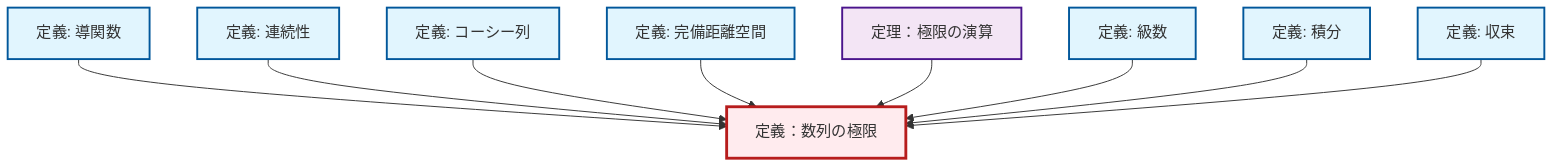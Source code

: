 graph TD
    classDef definition fill:#e1f5fe,stroke:#01579b,stroke-width:2px
    classDef theorem fill:#f3e5f5,stroke:#4a148c,stroke-width:2px
    classDef axiom fill:#fff3e0,stroke:#e65100,stroke-width:2px
    classDef example fill:#e8f5e9,stroke:#1b5e20,stroke-width:2px
    classDef current fill:#ffebee,stroke:#b71c1c,stroke-width:3px
    thm-limit-arithmetic["定理：極限の演算"]:::theorem
    def-integral["定義: 積分"]:::definition
    def-continuity["定義: 連続性"]:::definition
    def-cauchy-sequence["定義: コーシー列"]:::definition
    def-complete-metric-space["定義: 完備距離空間"]:::definition
    def-limit["定義：数列の極限"]:::definition
    def-series["定義: 級数"]:::definition
    def-derivative["定義: 導関数"]:::definition
    def-convergence["定義: 収束"]:::definition
    def-derivative --> def-limit
    def-continuity --> def-limit
    def-cauchy-sequence --> def-limit
    def-complete-metric-space --> def-limit
    thm-limit-arithmetic --> def-limit
    def-series --> def-limit
    def-integral --> def-limit
    def-convergence --> def-limit
    class def-limit current